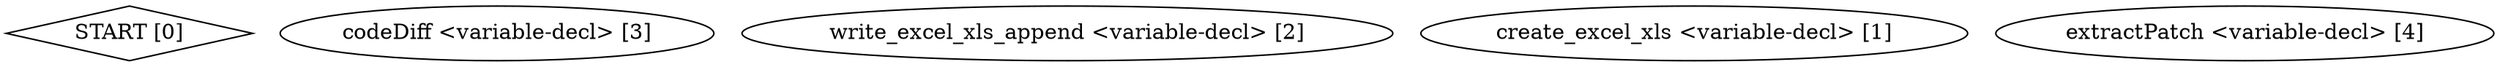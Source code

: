 digraph "pfg.dot" {
	0 [label="START [0]" shape=diamond]
	3 [label="codeDiff <variable-decl> [3]" shape=ellipse]
	2 [label="write_excel_xls_append <variable-decl> [2]" shape=ellipse]
	1 [label="create_excel_xls <variable-decl> [1]" shape=ellipse]
	4 [label="extractPatch <variable-decl> [4]" shape=ellipse]
}
